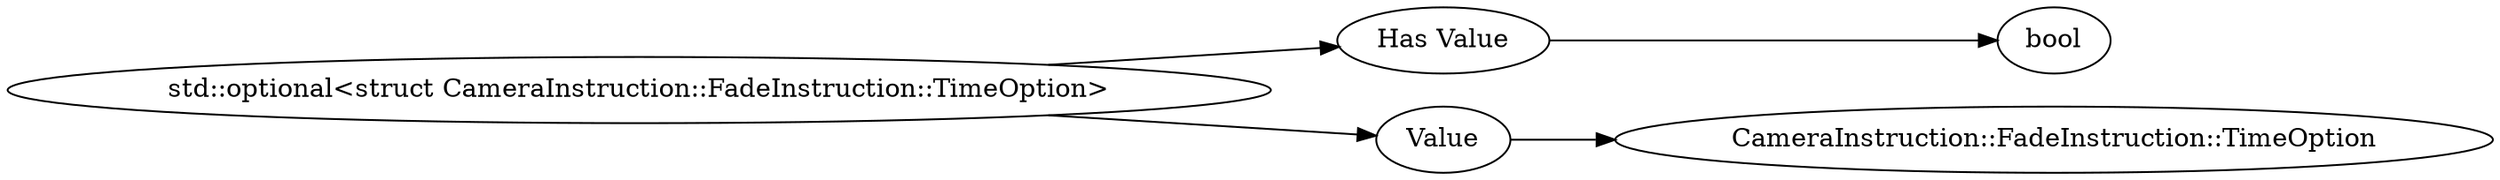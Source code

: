 digraph "std::optional<struct CameraInstruction::FadeInstruction::TimeOption>" {
rankdir = LR
102
102 -> 103
103 -> 104
102 -> 105
105 -> 113

102 [label="std::optional<struct CameraInstruction::FadeInstruction::TimeOption>",comment="name: \"std::optional<struct CameraInstruction::FadeInstruction::TimeOption>\", typeName: \"\", id: 102, branchId: 0, recurseId: -1, attributes: 0, notes: \"\""];
103 [label="Has Value",comment="name: \"Has Value\", typeName: \"\", id: 103, branchId: 0, recurseId: -1, attributes: 0, notes: \"If true, follow with appropriate data type, otherwise nothing\""];
104 [label="bool",comment="name: \"bool\", typeName: \"\", id: 104, branchId: 0, recurseId: -1, attributes: 512, notes: \"\""];
105 [label="Value",comment="name: \"Value\", typeName: \"CameraInstruction::FadeInstruction::TimeOption\", id: 105, branchId: 0, recurseId: -1, attributes: 256, notes: \"\""];
113 [label="CameraInstruction::FadeInstruction::TimeOption",comment="name: \"CameraInstruction::FadeInstruction::TimeOption\", typeName: \"\", id: 113, branchId: 0, recurseId: -1, attributes: 512, notes: \"\""];
{ rank = max;104;113}

}
